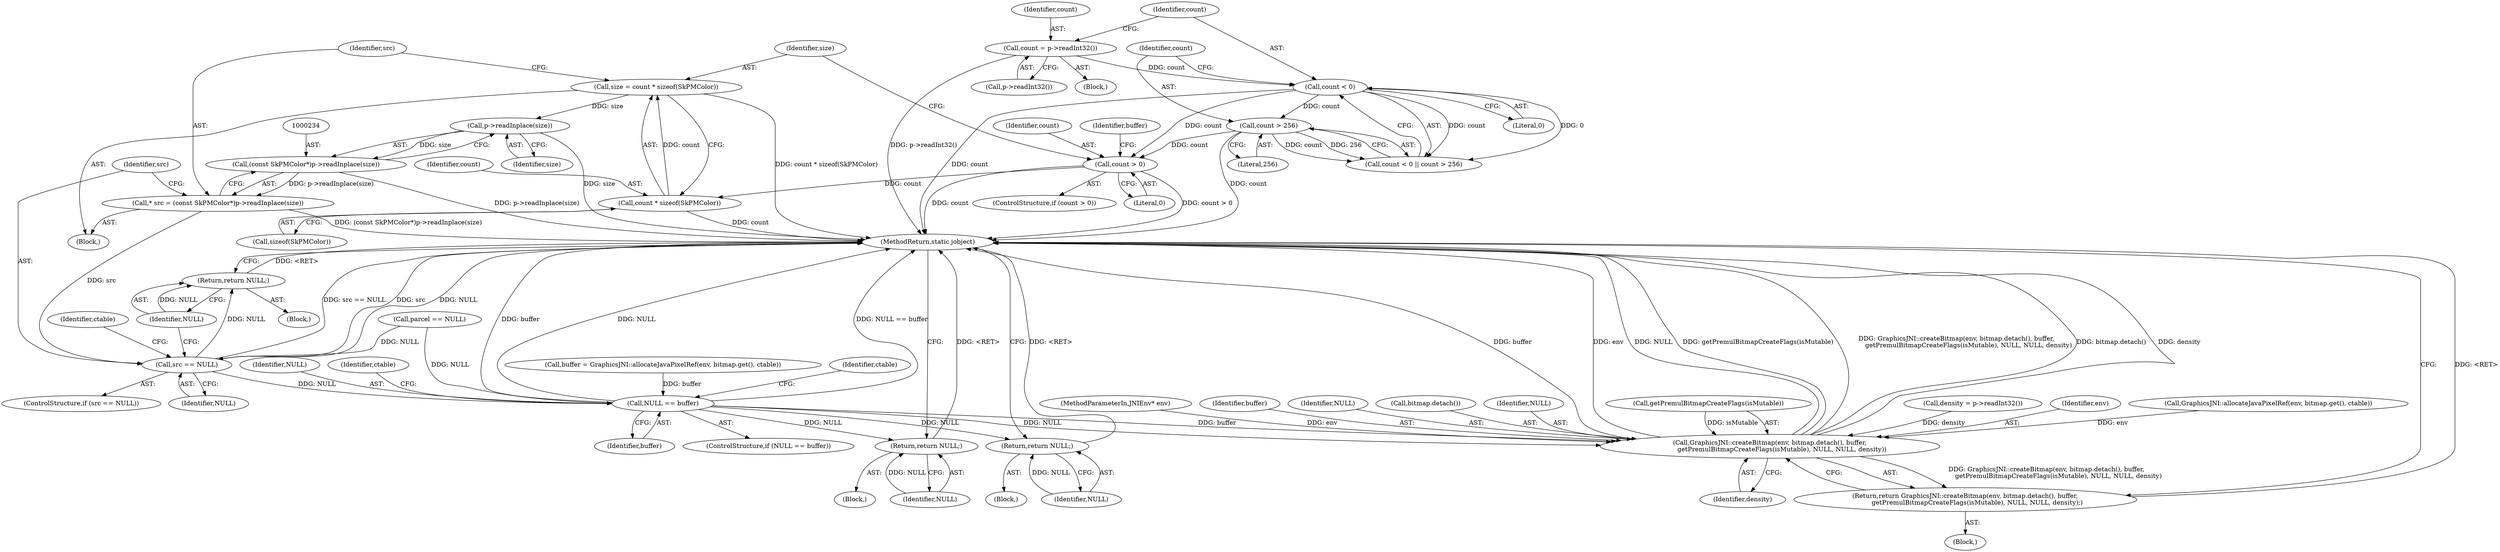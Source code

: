 digraph "0_Android_d44e5bde18a41beda39d49189bef7f2ba7c8f3cb@API" {
"1000235" [label="(Call,p->readInplace(size))"];
"1000224" [label="(Call,size = count * sizeof(SkPMColor))"];
"1000226" [label="(Call,count * sizeof(SkPMColor))"];
"1000219" [label="(Call,count > 0)"];
"1000209" [label="(Call,count < 0)"];
"1000204" [label="(Call,count = p->readInt32())"];
"1000212" [label="(Call,count > 256)"];
"1000233" [label="(Call,(const SkPMColor*)p->readInplace(size))"];
"1000231" [label="(Call,* src = (const SkPMColor*)p->readInplace(size))"];
"1000238" [label="(Call,src == NULL)"];
"1000242" [label="(Return,return NULL;)"];
"1000256" [label="(Call,NULL == buffer)"];
"1000262" [label="(Return,return NULL;)"];
"1000284" [label="(Return,return NULL;)"];
"1000294" [label="(Call,GraphicsJNI::createBitmap(env, bitmap.detach(), buffer,\n            getPremulBitmapCreateFlags(isMutable), NULL, NULL, density))"];
"1000293" [label="(Return,return GraphicsJNI::createBitmap(env, bitmap.detach(), buffer,\n            getPremulBitmapCreateFlags(isMutable), NULL, NULL, density);)"];
"1000235" [label="(Call,p->readInplace(size))"];
"1000249" [label="(Call,buffer = GraphicsJNI::allocateJavaPixelRef(env, bitmap.get(), ctable))"];
"1000302" [label="(Identifier,density)"];
"1000238" [label="(Call,src == NULL)"];
"1000226" [label="(Call,count * sizeof(SkPMColor))"];
"1000233" [label="(Call,(const SkPMColor*)p->readInplace(size))"];
"1000209" [label="(Call,count < 0)"];
"1000205" [label="(Identifier,count)"];
"1000153" [label="(Call,density = p->readInt32())"];
"1000211" [label="(Literal,0)"];
"1000280" [label="(Block,)"];
"1000206" [label="(Call,p->readInt32())"];
"1000237" [label="(ControlStructure,if (src == NULL))"];
"1000219" [label="(Call,count > 0)"];
"1000261" [label="(Identifier,ctable)"];
"1000106" [label="(Block,)"];
"1000293" [label="(Return,return GraphicsJNI::createBitmap(env, bitmap.detach(), buffer,\n            getPremulBitmapCreateFlags(isMutable), NULL, NULL, density);)"];
"1000213" [label="(Identifier,count)"];
"1000210" [label="(Identifier,count)"];
"1000214" [label="(Literal,256)"];
"1000256" [label="(Call,NULL == buffer)"];
"1000258" [label="(Identifier,buffer)"];
"1000259" [label="(Block,)"];
"1000295" [label="(Identifier,env)"];
"1000251" [label="(Call,GraphicsJNI::allocateJavaPixelRef(env, bitmap.get(), ctable))"];
"1000232" [label="(Identifier,src)"];
"1000202" [label="(Block,)"];
"1000243" [label="(Identifier,NULL)"];
"1000240" [label="(Identifier,NULL)"];
"1000245" [label="(Identifier,ctable)"];
"1000241" [label="(Block,)"];
"1000298" [label="(Call,getPremulBitmapCreateFlags(isMutable))"];
"1000103" [label="(MethodParameterIn,JNIEnv* env)"];
"1000242" [label="(Return,return NULL;)"];
"1000218" [label="(ControlStructure,if (count > 0))"];
"1000255" [label="(ControlStructure,if (NULL == buffer))"];
"1000294" [label="(Call,GraphicsJNI::createBitmap(env, bitmap.detach(), buffer,\n            getPremulBitmapCreateFlags(isMutable), NULL, NULL, density))"];
"1000303" [label="(MethodReturn,static jobject)"];
"1000250" [label="(Identifier,buffer)"];
"1000212" [label="(Call,count > 256)"];
"1000297" [label="(Identifier,buffer)"];
"1000220" [label="(Identifier,count)"];
"1000208" [label="(Call,count < 0 || count > 256)"];
"1000284" [label="(Return,return NULL;)"];
"1000108" [label="(Call,parcel == NULL)"];
"1000301" [label="(Identifier,NULL)"];
"1000221" [label="(Literal,0)"];
"1000228" [label="(Call,sizeof(SkPMColor))"];
"1000262" [label="(Return,return NULL;)"];
"1000296" [label="(Call,bitmap.detach())"];
"1000257" [label="(Identifier,NULL)"];
"1000227" [label="(Identifier,count)"];
"1000224" [label="(Call,size = count * sizeof(SkPMColor))"];
"1000222" [label="(Block,)"];
"1000300" [label="(Identifier,NULL)"];
"1000231" [label="(Call,* src = (const SkPMColor*)p->readInplace(size))"];
"1000236" [label="(Identifier,size)"];
"1000285" [label="(Identifier,NULL)"];
"1000225" [label="(Identifier,size)"];
"1000265" [label="(Identifier,ctable)"];
"1000263" [label="(Identifier,NULL)"];
"1000204" [label="(Call,count = p->readInt32())"];
"1000239" [label="(Identifier,src)"];
"1000235" -> "1000233"  [label="AST: "];
"1000235" -> "1000236"  [label="CFG: "];
"1000236" -> "1000235"  [label="AST: "];
"1000233" -> "1000235"  [label="CFG: "];
"1000235" -> "1000303"  [label="DDG: size"];
"1000235" -> "1000233"  [label="DDG: size"];
"1000224" -> "1000235"  [label="DDG: size"];
"1000224" -> "1000222"  [label="AST: "];
"1000224" -> "1000226"  [label="CFG: "];
"1000225" -> "1000224"  [label="AST: "];
"1000226" -> "1000224"  [label="AST: "];
"1000232" -> "1000224"  [label="CFG: "];
"1000224" -> "1000303"  [label="DDG: count * sizeof(SkPMColor)"];
"1000226" -> "1000224"  [label="DDG: count"];
"1000226" -> "1000228"  [label="CFG: "];
"1000227" -> "1000226"  [label="AST: "];
"1000228" -> "1000226"  [label="AST: "];
"1000226" -> "1000303"  [label="DDG: count"];
"1000219" -> "1000226"  [label="DDG: count"];
"1000219" -> "1000218"  [label="AST: "];
"1000219" -> "1000221"  [label="CFG: "];
"1000220" -> "1000219"  [label="AST: "];
"1000221" -> "1000219"  [label="AST: "];
"1000225" -> "1000219"  [label="CFG: "];
"1000250" -> "1000219"  [label="CFG: "];
"1000219" -> "1000303"  [label="DDG: count > 0"];
"1000219" -> "1000303"  [label="DDG: count"];
"1000209" -> "1000219"  [label="DDG: count"];
"1000212" -> "1000219"  [label="DDG: count"];
"1000209" -> "1000208"  [label="AST: "];
"1000209" -> "1000211"  [label="CFG: "];
"1000210" -> "1000209"  [label="AST: "];
"1000211" -> "1000209"  [label="AST: "];
"1000213" -> "1000209"  [label="CFG: "];
"1000208" -> "1000209"  [label="CFG: "];
"1000209" -> "1000303"  [label="DDG: count"];
"1000209" -> "1000208"  [label="DDG: count"];
"1000209" -> "1000208"  [label="DDG: 0"];
"1000204" -> "1000209"  [label="DDG: count"];
"1000209" -> "1000212"  [label="DDG: count"];
"1000204" -> "1000202"  [label="AST: "];
"1000204" -> "1000206"  [label="CFG: "];
"1000205" -> "1000204"  [label="AST: "];
"1000206" -> "1000204"  [label="AST: "];
"1000210" -> "1000204"  [label="CFG: "];
"1000204" -> "1000303"  [label="DDG: p->readInt32()"];
"1000212" -> "1000208"  [label="AST: "];
"1000212" -> "1000214"  [label="CFG: "];
"1000213" -> "1000212"  [label="AST: "];
"1000214" -> "1000212"  [label="AST: "];
"1000208" -> "1000212"  [label="CFG: "];
"1000212" -> "1000303"  [label="DDG: count"];
"1000212" -> "1000208"  [label="DDG: count"];
"1000212" -> "1000208"  [label="DDG: 256"];
"1000233" -> "1000231"  [label="AST: "];
"1000234" -> "1000233"  [label="AST: "];
"1000231" -> "1000233"  [label="CFG: "];
"1000233" -> "1000303"  [label="DDG: p->readInplace(size)"];
"1000233" -> "1000231"  [label="DDG: p->readInplace(size)"];
"1000231" -> "1000222"  [label="AST: "];
"1000232" -> "1000231"  [label="AST: "];
"1000239" -> "1000231"  [label="CFG: "];
"1000231" -> "1000303"  [label="DDG: (const SkPMColor*)p->readInplace(size)"];
"1000231" -> "1000238"  [label="DDG: src"];
"1000238" -> "1000237"  [label="AST: "];
"1000238" -> "1000240"  [label="CFG: "];
"1000239" -> "1000238"  [label="AST: "];
"1000240" -> "1000238"  [label="AST: "];
"1000243" -> "1000238"  [label="CFG: "];
"1000245" -> "1000238"  [label="CFG: "];
"1000238" -> "1000303"  [label="DDG: src"];
"1000238" -> "1000303"  [label="DDG: NULL"];
"1000238" -> "1000303"  [label="DDG: src == NULL"];
"1000108" -> "1000238"  [label="DDG: NULL"];
"1000238" -> "1000242"  [label="DDG: NULL"];
"1000238" -> "1000256"  [label="DDG: NULL"];
"1000242" -> "1000241"  [label="AST: "];
"1000242" -> "1000243"  [label="CFG: "];
"1000243" -> "1000242"  [label="AST: "];
"1000303" -> "1000242"  [label="CFG: "];
"1000242" -> "1000303"  [label="DDG: <RET>"];
"1000243" -> "1000242"  [label="DDG: NULL"];
"1000256" -> "1000255"  [label="AST: "];
"1000256" -> "1000258"  [label="CFG: "];
"1000257" -> "1000256"  [label="AST: "];
"1000258" -> "1000256"  [label="AST: "];
"1000261" -> "1000256"  [label="CFG: "];
"1000265" -> "1000256"  [label="CFG: "];
"1000256" -> "1000303"  [label="DDG: buffer"];
"1000256" -> "1000303"  [label="DDG: NULL"];
"1000256" -> "1000303"  [label="DDG: NULL == buffer"];
"1000108" -> "1000256"  [label="DDG: NULL"];
"1000249" -> "1000256"  [label="DDG: buffer"];
"1000256" -> "1000262"  [label="DDG: NULL"];
"1000256" -> "1000284"  [label="DDG: NULL"];
"1000256" -> "1000294"  [label="DDG: buffer"];
"1000256" -> "1000294"  [label="DDG: NULL"];
"1000262" -> "1000259"  [label="AST: "];
"1000262" -> "1000263"  [label="CFG: "];
"1000263" -> "1000262"  [label="AST: "];
"1000303" -> "1000262"  [label="CFG: "];
"1000262" -> "1000303"  [label="DDG: <RET>"];
"1000263" -> "1000262"  [label="DDG: NULL"];
"1000284" -> "1000280"  [label="AST: "];
"1000284" -> "1000285"  [label="CFG: "];
"1000285" -> "1000284"  [label="AST: "];
"1000303" -> "1000284"  [label="CFG: "];
"1000284" -> "1000303"  [label="DDG: <RET>"];
"1000285" -> "1000284"  [label="DDG: NULL"];
"1000294" -> "1000293"  [label="AST: "];
"1000294" -> "1000302"  [label="CFG: "];
"1000295" -> "1000294"  [label="AST: "];
"1000296" -> "1000294"  [label="AST: "];
"1000297" -> "1000294"  [label="AST: "];
"1000298" -> "1000294"  [label="AST: "];
"1000300" -> "1000294"  [label="AST: "];
"1000301" -> "1000294"  [label="AST: "];
"1000302" -> "1000294"  [label="AST: "];
"1000293" -> "1000294"  [label="CFG: "];
"1000294" -> "1000303"  [label="DDG: NULL"];
"1000294" -> "1000303"  [label="DDG: getPremulBitmapCreateFlags(isMutable)"];
"1000294" -> "1000303"  [label="DDG: GraphicsJNI::createBitmap(env, bitmap.detach(), buffer,\n            getPremulBitmapCreateFlags(isMutable), NULL, NULL, density)"];
"1000294" -> "1000303"  [label="DDG: bitmap.detach()"];
"1000294" -> "1000303"  [label="DDG: density"];
"1000294" -> "1000303"  [label="DDG: buffer"];
"1000294" -> "1000303"  [label="DDG: env"];
"1000294" -> "1000293"  [label="DDG: GraphicsJNI::createBitmap(env, bitmap.detach(), buffer,\n            getPremulBitmapCreateFlags(isMutable), NULL, NULL, density)"];
"1000251" -> "1000294"  [label="DDG: env"];
"1000103" -> "1000294"  [label="DDG: env"];
"1000298" -> "1000294"  [label="DDG: isMutable"];
"1000153" -> "1000294"  [label="DDG: density"];
"1000293" -> "1000106"  [label="AST: "];
"1000303" -> "1000293"  [label="CFG: "];
"1000293" -> "1000303"  [label="DDG: <RET>"];
}
